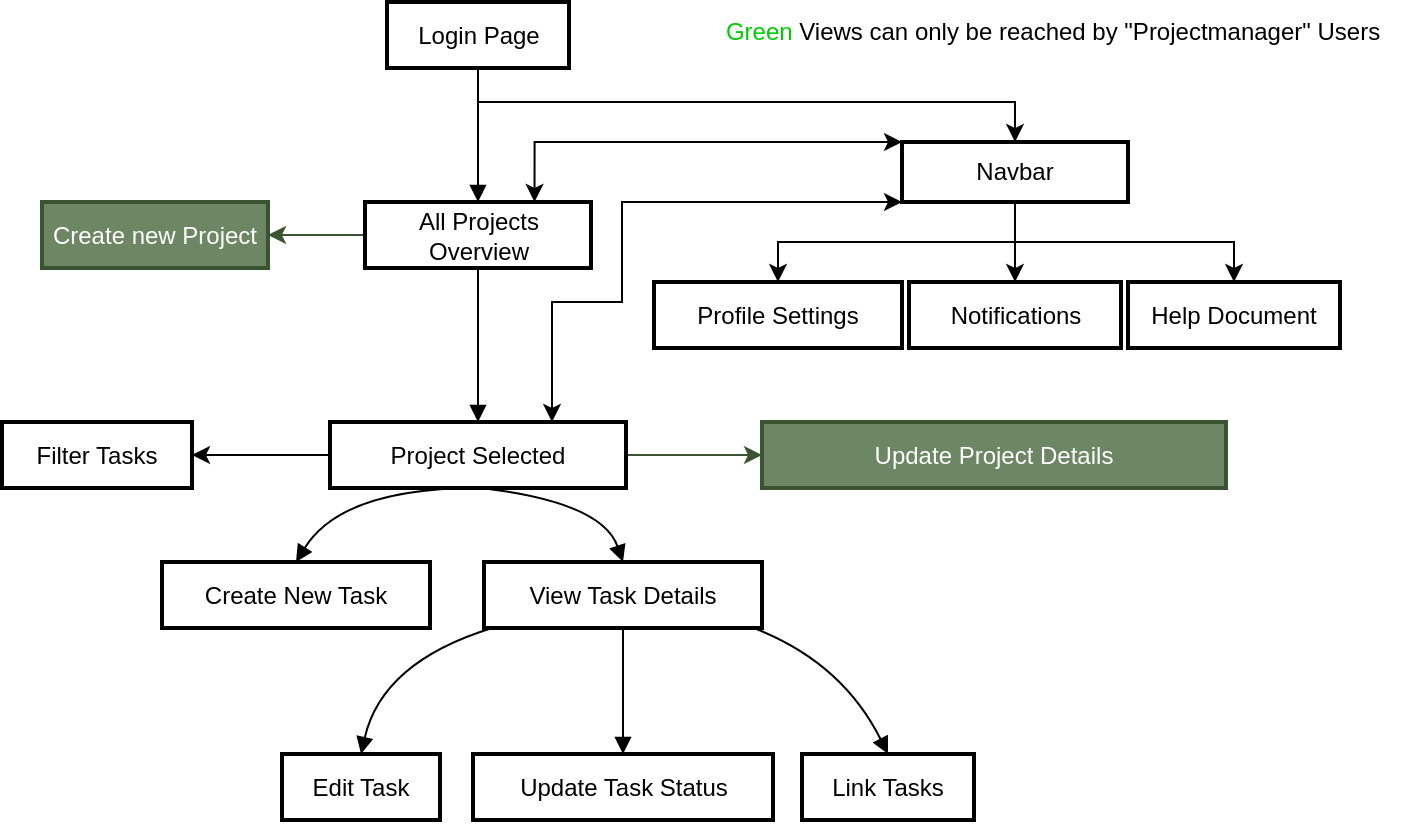 <mxfile version="24.5.3" type="device">
  <diagram name="Seite-1" id="pPqasTD5TUT66apav031">
    <mxGraphModel dx="1101" dy="977" grid="1" gridSize="10" guides="1" tooltips="1" connect="1" arrows="1" fold="1" page="1" pageScale="1" pageWidth="827" pageHeight="1169" math="0" shadow="0">
      <root>
        <mxCell id="0" />
        <mxCell id="1" parent="0" />
        <mxCell id="uRHS5E0ey_HSE0oRMhG--88" style="edgeStyle=orthogonalEdgeStyle;rounded=0;orthogonalLoop=1;jettySize=auto;html=1;exitX=0.5;exitY=1;exitDx=0;exitDy=0;entryX=0.5;entryY=0;entryDx=0;entryDy=0;" parent="1" source="uRHS5E0ey_HSE0oRMhG--36" target="uRHS5E0ey_HSE0oRMhG--83" edge="1">
          <mxGeometry relative="1" as="geometry">
            <Array as="points">
              <mxPoint x="268" y="110" />
              <mxPoint x="537" y="110" />
            </Array>
          </mxGeometry>
        </mxCell>
        <mxCell id="uRHS5E0ey_HSE0oRMhG--36" value="Login Page" style="whiteSpace=wrap;strokeWidth=2;" parent="1" vertex="1">
          <mxGeometry x="222.5" y="60" width="91" height="33" as="geometry" />
        </mxCell>
        <mxCell id="uRHS5E0ey_HSE0oRMhG--81" style="edgeStyle=orthogonalEdgeStyle;rounded=0;orthogonalLoop=1;jettySize=auto;html=1;exitX=0;exitY=0.5;exitDx=0;exitDy=0;entryX=1;entryY=0.5;entryDx=0;entryDy=0;fillColor=#6d8764;strokeColor=#3A5431;" parent="1" source="uRHS5E0ey_HSE0oRMhG--37" target="uRHS5E0ey_HSE0oRMhG--82" edge="1">
          <mxGeometry relative="1" as="geometry">
            <mxPoint x="170" y="176.5" as="targetPoint" />
          </mxGeometry>
        </mxCell>
        <mxCell id="uRHS5E0ey_HSE0oRMhG--37" value="All Projects Overview" style="whiteSpace=wrap;strokeWidth=2;" parent="1" vertex="1">
          <mxGeometry x="211.5" y="160" width="113" height="33" as="geometry" />
        </mxCell>
        <mxCell id="uRHS5E0ey_HSE0oRMhG--39" value="Profile Settings" style="whiteSpace=wrap;strokeWidth=2;" parent="1" vertex="1">
          <mxGeometry x="356" y="200" width="124" height="33" as="geometry" />
        </mxCell>
        <mxCell id="uRHS5E0ey_HSE0oRMhG--40" value="Notifications" style="whiteSpace=wrap;strokeWidth=2;" parent="1" vertex="1">
          <mxGeometry x="483.5" y="200" width="106" height="33" as="geometry" />
        </mxCell>
        <mxCell id="uRHS5E0ey_HSE0oRMhG--70" style="edgeStyle=orthogonalEdgeStyle;rounded=0;orthogonalLoop=1;jettySize=auto;html=1;exitX=0;exitY=0.5;exitDx=0;exitDy=0;entryX=1;entryY=0.5;entryDx=0;entryDy=0;" parent="1" source="uRHS5E0ey_HSE0oRMhG--41" target="uRHS5E0ey_HSE0oRMhG--45" edge="1">
          <mxGeometry relative="1" as="geometry" />
        </mxCell>
        <mxCell id="uRHS5E0ey_HSE0oRMhG--71" style="edgeStyle=orthogonalEdgeStyle;rounded=0;orthogonalLoop=1;jettySize=auto;html=1;exitX=1;exitY=0.5;exitDx=0;exitDy=0;fillColor=#6d8764;strokeColor=#3A5431;" parent="1" source="uRHS5E0ey_HSE0oRMhG--41" target="uRHS5E0ey_HSE0oRMhG--42" edge="1">
          <mxGeometry relative="1" as="geometry" />
        </mxCell>
        <mxCell id="WqDWjdYQG7_loJ1EeUsy-1" style="edgeStyle=orthogonalEdgeStyle;rounded=0;orthogonalLoop=1;jettySize=auto;html=1;exitX=0.75;exitY=0;exitDx=0;exitDy=0;entryX=0;entryY=1;entryDx=0;entryDy=0;startArrow=classic;startFill=1;" edge="1" parent="1" source="uRHS5E0ey_HSE0oRMhG--41" target="uRHS5E0ey_HSE0oRMhG--83">
          <mxGeometry relative="1" as="geometry">
            <Array as="points">
              <mxPoint x="305" y="210" />
              <mxPoint x="340" y="210" />
              <mxPoint x="340" y="160" />
            </Array>
          </mxGeometry>
        </mxCell>
        <mxCell id="uRHS5E0ey_HSE0oRMhG--41" value="Project Selected" style="whiteSpace=wrap;strokeWidth=2;" parent="1" vertex="1">
          <mxGeometry x="194" y="270" width="148" height="33" as="geometry" />
        </mxCell>
        <mxCell id="uRHS5E0ey_HSE0oRMhG--42" value="Update Project Details" style="whiteSpace=wrap;strokeWidth=2;fillColor=#6d8764;fontColor=#ffffff;strokeColor=#3A5431;" parent="1" vertex="1">
          <mxGeometry x="410" y="270" width="232" height="33" as="geometry" />
        </mxCell>
        <mxCell id="uRHS5E0ey_HSE0oRMhG--43" value="Create New Task" style="whiteSpace=wrap;strokeWidth=2;" parent="1" vertex="1">
          <mxGeometry x="110" y="340" width="134" height="33" as="geometry" />
        </mxCell>
        <mxCell id="uRHS5E0ey_HSE0oRMhG--44" value="View Task Details" style="whiteSpace=wrap;strokeWidth=2;" parent="1" vertex="1">
          <mxGeometry x="271" y="340" width="139" height="33" as="geometry" />
        </mxCell>
        <mxCell id="uRHS5E0ey_HSE0oRMhG--45" value="Filter Tasks" style="whiteSpace=wrap;strokeWidth=2;" parent="1" vertex="1">
          <mxGeometry x="30" y="270" width="95" height="33" as="geometry" />
        </mxCell>
        <mxCell id="uRHS5E0ey_HSE0oRMhG--46" value="Edit Task" style="whiteSpace=wrap;strokeWidth=2;" parent="1" vertex="1">
          <mxGeometry x="170" y="436" width="79" height="33" as="geometry" />
        </mxCell>
        <mxCell id="uRHS5E0ey_HSE0oRMhG--47" value="Update Task Status" style="whiteSpace=wrap;strokeWidth=2;" parent="1" vertex="1">
          <mxGeometry x="265.5" y="436" width="150" height="33" as="geometry" />
        </mxCell>
        <mxCell id="uRHS5E0ey_HSE0oRMhG--48" value="Link Tasks" style="whiteSpace=wrap;strokeWidth=2;" parent="1" vertex="1">
          <mxGeometry x="430" y="436" width="86" height="33" as="geometry" />
        </mxCell>
        <mxCell id="uRHS5E0ey_HSE0oRMhG--53" value="" style="curved=1;startArrow=none;endArrow=block;exitX=0.5;exitY=1.01;entryX=0.5;entryY=0.01;rounded=0;" parent="1" source="uRHS5E0ey_HSE0oRMhG--36" target="uRHS5E0ey_HSE0oRMhG--37" edge="1">
          <mxGeometry relative="1" as="geometry">
            <Array as="points" />
          </mxGeometry>
        </mxCell>
        <mxCell id="uRHS5E0ey_HSE0oRMhG--57" value="" style="curved=1;startArrow=none;endArrow=block;exitX=0.5;exitY=1;entryX=0.5;entryY=0;rounded=0;exitDx=0;exitDy=0;" parent="1" source="uRHS5E0ey_HSE0oRMhG--37" target="uRHS5E0ey_HSE0oRMhG--41" edge="1">
          <mxGeometry relative="1" as="geometry">
            <Array as="points">
              <mxPoint x="268" y="245" />
            </Array>
            <mxPoint x="342.68" y="220" as="sourcePoint" />
          </mxGeometry>
        </mxCell>
        <mxCell id="uRHS5E0ey_HSE0oRMhG--59" value="" style="curved=1;startArrow=none;endArrow=block;exitX=0.5;exitY=1;entryX=0.5;entryY=0;rounded=0;exitDx=0;exitDy=0;" parent="1" source="uRHS5E0ey_HSE0oRMhG--41" target="uRHS5E0ey_HSE0oRMhG--43" edge="1">
          <mxGeometry relative="1" as="geometry">
            <Array as="points">
              <mxPoint x="200" y="303" />
            </Array>
          </mxGeometry>
        </mxCell>
        <mxCell id="uRHS5E0ey_HSE0oRMhG--60" value="" style="curved=1;startArrow=none;endArrow=block;exitX=0.51;exitY=1;entryX=0.5;entryY=0;rounded=0;" parent="1" source="uRHS5E0ey_HSE0oRMhG--41" target="uRHS5E0ey_HSE0oRMhG--44" edge="1">
          <mxGeometry relative="1" as="geometry">
            <Array as="points">
              <mxPoint x="330" y="310" />
            </Array>
          </mxGeometry>
        </mxCell>
        <mxCell id="uRHS5E0ey_HSE0oRMhG--62" value="" style="curved=1;startArrow=none;endArrow=block;exitX=0.02;exitY=1.01;entryX=0.5;entryY=0.01;rounded=0;" parent="1" source="uRHS5E0ey_HSE0oRMhG--44" target="uRHS5E0ey_HSE0oRMhG--46" edge="1">
          <mxGeometry relative="1" as="geometry">
            <Array as="points">
              <mxPoint x="220" y="390" />
            </Array>
          </mxGeometry>
        </mxCell>
        <mxCell id="uRHS5E0ey_HSE0oRMhG--63" value="" style="curved=1;startArrow=none;endArrow=block;exitX=0.5;exitY=1.01;entryX=0.5;entryY=0.01;rounded=0;" parent="1" source="uRHS5E0ey_HSE0oRMhG--44" target="uRHS5E0ey_HSE0oRMhG--47" edge="1">
          <mxGeometry relative="1" as="geometry">
            <Array as="points" />
          </mxGeometry>
        </mxCell>
        <mxCell id="uRHS5E0ey_HSE0oRMhG--64" value="" style="curved=1;startArrow=none;endArrow=block;exitX=0.98;exitY=1.01;entryX=0.5;entryY=0.01;rounded=0;" parent="1" source="uRHS5E0ey_HSE0oRMhG--44" target="uRHS5E0ey_HSE0oRMhG--48" edge="1">
          <mxGeometry relative="1" as="geometry">
            <Array as="points">
              <mxPoint x="450" y="390" />
            </Array>
          </mxGeometry>
        </mxCell>
        <mxCell id="uRHS5E0ey_HSE0oRMhG--82" value="Create new Project" style="whiteSpace=wrap;strokeWidth=2;fillColor=#6d8764;fontColor=#ffffff;strokeColor=#3A5431;" parent="1" vertex="1">
          <mxGeometry x="50" y="160" width="113" height="33" as="geometry" />
        </mxCell>
        <mxCell id="uRHS5E0ey_HSE0oRMhG--86" style="edgeStyle=orthogonalEdgeStyle;rounded=0;orthogonalLoop=1;jettySize=auto;html=1;exitX=0.5;exitY=1;exitDx=0;exitDy=0;entryX=0.5;entryY=0;entryDx=0;entryDy=0;" parent="1" source="uRHS5E0ey_HSE0oRMhG--83" target="uRHS5E0ey_HSE0oRMhG--40" edge="1">
          <mxGeometry relative="1" as="geometry" />
        </mxCell>
        <mxCell id="uRHS5E0ey_HSE0oRMhG--87" style="edgeStyle=orthogonalEdgeStyle;rounded=0;orthogonalLoop=1;jettySize=auto;html=1;exitX=0.5;exitY=1;exitDx=0;exitDy=0;entryX=0.5;entryY=0;entryDx=0;entryDy=0;" parent="1" source="uRHS5E0ey_HSE0oRMhG--83" target="uRHS5E0ey_HSE0oRMhG--39" edge="1">
          <mxGeometry relative="1" as="geometry" />
        </mxCell>
        <mxCell id="WqDWjdYQG7_loJ1EeUsy-2" style="edgeStyle=orthogonalEdgeStyle;rounded=0;orthogonalLoop=1;jettySize=auto;html=1;exitX=0;exitY=0;exitDx=0;exitDy=0;entryX=0.75;entryY=0;entryDx=0;entryDy=0;startArrow=classic;startFill=1;" edge="1" parent="1" source="uRHS5E0ey_HSE0oRMhG--83" target="uRHS5E0ey_HSE0oRMhG--37">
          <mxGeometry relative="1" as="geometry">
            <Array as="points">
              <mxPoint x="296" y="130" />
            </Array>
          </mxGeometry>
        </mxCell>
        <mxCell id="WqDWjdYQG7_loJ1EeUsy-5" style="edgeStyle=orthogonalEdgeStyle;rounded=0;orthogonalLoop=1;jettySize=auto;html=1;exitX=0.5;exitY=1;exitDx=0;exitDy=0;entryX=0.5;entryY=0;entryDx=0;entryDy=0;" edge="1" parent="1" source="uRHS5E0ey_HSE0oRMhG--83" target="WqDWjdYQG7_loJ1EeUsy-4">
          <mxGeometry relative="1" as="geometry" />
        </mxCell>
        <mxCell id="uRHS5E0ey_HSE0oRMhG--83" value="Navbar" style="whiteSpace=wrap;strokeWidth=2;" parent="1" vertex="1">
          <mxGeometry x="480" y="130" width="113" height="30" as="geometry" />
        </mxCell>
        <mxCell id="WqDWjdYQG7_loJ1EeUsy-3" value="&lt;font color=&quot;#00cc00&quot;&gt;Green&lt;/font&gt; Views can only be reached by &quot;Projectmanager&quot; Users" style="text;html=1;align=center;verticalAlign=middle;resizable=0;points=[];autosize=1;strokeColor=none;fillColor=none;" vertex="1" parent="1">
          <mxGeometry x="380" y="60" width="350" height="30" as="geometry" />
        </mxCell>
        <mxCell id="WqDWjdYQG7_loJ1EeUsy-4" value="Help Document" style="whiteSpace=wrap;strokeWidth=2;" vertex="1" parent="1">
          <mxGeometry x="593" y="200" width="106" height="33" as="geometry" />
        </mxCell>
      </root>
    </mxGraphModel>
  </diagram>
</mxfile>
